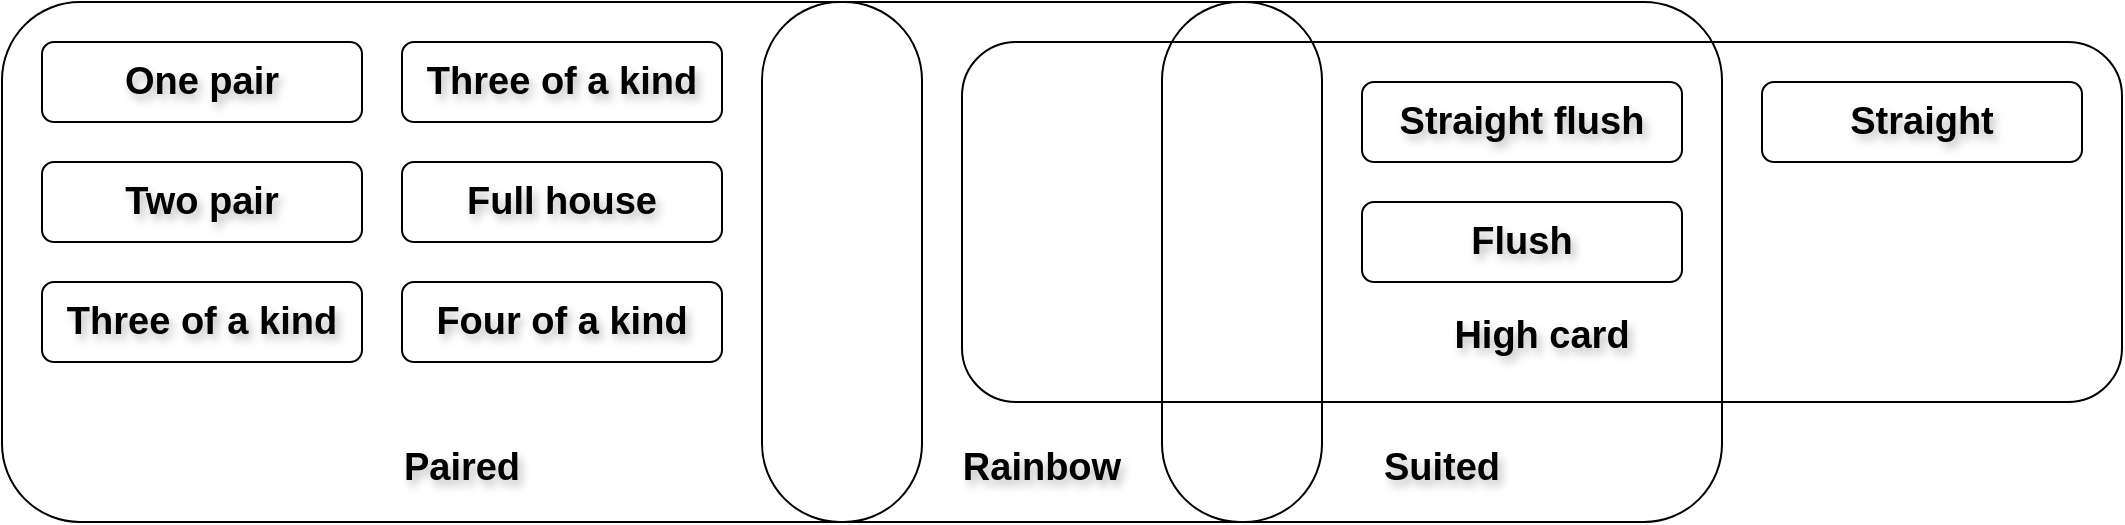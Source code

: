 <mxfile version="24.0.8" type="device">
  <diagram name="Page-1" id="xrwzOuVZZzLeXXRk-nAp">
    <mxGraphModel dx="1136" dy="616" grid="1" gridSize="10" guides="1" tooltips="1" connect="1" arrows="1" fold="1" page="1" pageScale="1" pageWidth="850" pageHeight="1100" math="0" shadow="0">
      <root>
        <mxCell id="0" />
        <mxCell id="1" parent="0" />
        <mxCell id="NPGGIsBCqjUQWWOEtnIC-9" value="&lt;div&gt;&lt;b&gt;&lt;font style=&quot;font-size: 19px;&quot;&gt;&lt;br&gt;&lt;/font&gt;&lt;/b&gt;&lt;/div&gt;&lt;b&gt;&lt;font style=&quot;font-size: 19px;&quot;&gt;&lt;div&gt;&lt;b&gt;&lt;font style=&quot;font-size: 19px;&quot;&gt;&lt;br&gt;&lt;/font&gt;&lt;/b&gt;&lt;/div&gt;&lt;div&gt;&lt;b&gt;&lt;font style=&quot;font-size: 19px;&quot;&gt;&lt;br&gt;&lt;/font&gt;&lt;/b&gt;&lt;/div&gt;&lt;div&gt;&lt;b&gt;&lt;font style=&quot;font-size: 19px;&quot;&gt;&lt;br&gt;&lt;/font&gt;&lt;/b&gt;&lt;/div&gt;&lt;div&gt;&lt;br&gt;&lt;/div&gt;&lt;div&gt;&lt;b style=&quot;background-color: initial; font-size: 12px;&quot;&gt;&lt;font style=&quot;font-size: 19px;&quot;&gt;High card&lt;/font&gt;&lt;/b&gt;&lt;br&gt;&lt;/div&gt;&lt;/font&gt;&lt;/b&gt;" style="rounded=1;whiteSpace=wrap;html=1;fillColor=none;textShadow=1;" vertex="1" parent="1">
          <mxGeometry x="580" y="80" width="580" height="180" as="geometry" />
        </mxCell>
        <mxCell id="NPGGIsBCqjUQWWOEtnIC-22" value="&lt;div&gt;&lt;font style=&quot;font-size: 19px;&quot;&gt;&lt;b&gt;&lt;br&gt;&lt;/b&gt;&lt;/font&gt;&lt;/div&gt;&lt;font style=&quot;font-size: 19px;&quot;&gt;&lt;b&gt;&lt;div&gt;&lt;font style=&quot;font-size: 19px;&quot;&gt;&lt;b&gt;&lt;br&gt;&lt;/b&gt;&lt;/font&gt;&lt;/div&gt;&lt;div&gt;&lt;font style=&quot;font-size: 19px;&quot;&gt;&lt;b&gt;&lt;br&gt;&lt;/b&gt;&lt;/font&gt;&lt;/div&gt;&lt;div&gt;&lt;font style=&quot;font-size: 19px;&quot;&gt;&lt;b&gt;&lt;br&gt;&lt;/b&gt;&lt;/font&gt;&lt;/div&gt;&lt;div&gt;&lt;font style=&quot;font-size: 19px;&quot;&gt;&lt;b&gt;&lt;br&gt;&lt;/b&gt;&lt;/font&gt;&lt;/div&gt;&lt;div&gt;&lt;font style=&quot;font-size: 19px;&quot;&gt;&lt;b&gt;&lt;br&gt;&lt;/b&gt;&lt;/font&gt;&lt;/div&gt;&lt;div&gt;&lt;br&gt;&lt;/div&gt;&lt;div&gt;&lt;br&gt;&lt;/div&gt;&lt;div&gt;&lt;font style=&quot;font-size: 19px;&quot;&gt;&lt;b&gt;&lt;br&gt;&lt;/b&gt;&lt;/font&gt;&lt;/div&gt;Paired&lt;/b&gt;&lt;/font&gt;" style="rounded=1;whiteSpace=wrap;html=1;fillColor=none;textShadow=1;" vertex="1" parent="1">
          <mxGeometry x="100" y="60" width="460" height="260" as="geometry" />
        </mxCell>
        <mxCell id="NPGGIsBCqjUQWWOEtnIC-11" value="&lt;div style=&quot;font-size: 19px;&quot;&gt;&lt;br&gt;&lt;/div&gt;&lt;div style=&quot;font-size: 19px;&quot;&gt;&lt;br&gt;&lt;/div&gt;&lt;div style=&quot;font-size: 19px;&quot;&gt;&lt;b&gt;&lt;div&gt;&lt;b&gt;&lt;br&gt;&lt;/b&gt;&lt;/div&gt;&lt;div&gt;&lt;b&gt;&lt;br&gt;&lt;/b&gt;&lt;/div&gt;&lt;div&gt;&lt;b&gt;&lt;br&gt;&lt;/b&gt;&lt;/div&gt;&lt;div&gt;&lt;b&gt;&lt;br&gt;&lt;/b&gt;&lt;/div&gt;&lt;div&gt;&lt;b&gt;&lt;br&gt;&lt;/b&gt;&lt;/div&gt;&lt;div&gt;&lt;br&gt;&lt;/div&gt;&lt;div&gt;&lt;br&gt;&lt;/div&gt;Suited&lt;/b&gt;&lt;br&gt;&lt;/div&gt;" style="rounded=1;whiteSpace=wrap;html=1;fillColor=none;textShadow=1;" vertex="1" parent="1">
          <mxGeometry x="680" y="60" width="280" height="260" as="geometry" />
        </mxCell>
        <mxCell id="NPGGIsBCqjUQWWOEtnIC-5" value="&lt;div&gt;&lt;font style=&quot;font-size: 19px;&quot;&gt;&lt;b&gt;&lt;br&gt;&lt;/b&gt;&lt;/font&gt;&lt;/div&gt;&lt;font style=&quot;font-size: 19px;&quot;&gt;&lt;b&gt;&lt;div&gt;&lt;font style=&quot;font-size: 19px;&quot;&gt;&lt;b&gt;&lt;br&gt;&lt;/b&gt;&lt;/font&gt;&lt;/div&gt;&lt;div&gt;&lt;font style=&quot;font-size: 19px;&quot;&gt;&lt;b&gt;&lt;br&gt;&lt;/b&gt;&lt;/font&gt;&lt;/div&gt;&lt;div&gt;&lt;font style=&quot;font-size: 19px;&quot;&gt;&lt;b&gt;&lt;br&gt;&lt;/b&gt;&lt;/font&gt;&lt;/div&gt;&lt;div&gt;&lt;font style=&quot;font-size: 19px;&quot;&gt;&lt;b&gt;&lt;br&gt;&lt;/b&gt;&lt;/font&gt;&lt;/div&gt;&lt;div&gt;&lt;font style=&quot;font-size: 19px;&quot;&gt;&lt;b&gt;&lt;br&gt;&lt;/b&gt;&lt;/font&gt;&lt;/div&gt;&lt;div&gt;&lt;br&gt;&lt;/div&gt;&lt;div&gt;&lt;br&gt;&lt;/div&gt;&lt;div&gt;&lt;font style=&quot;font-size: 19px;&quot;&gt;&lt;b&gt;&lt;br&gt;&lt;/b&gt;&lt;/font&gt;&lt;/div&gt;Rainbow&lt;/b&gt;&lt;/font&gt;" style="rounded=1;whiteSpace=wrap;html=1;fillColor=none;textShadow=1;" vertex="1" parent="1">
          <mxGeometry x="480" y="60" width="280" height="260" as="geometry" />
        </mxCell>
        <mxCell id="NPGGIsBCqjUQWWOEtnIC-7" value="&lt;b&gt;&lt;font style=&quot;font-size: 19px;&quot;&gt;Straight&lt;/font&gt;&lt;/b&gt;" style="rounded=1;whiteSpace=wrap;html=1;fillColor=none;strokeColor=default;textShadow=1;" vertex="1" parent="1">
          <mxGeometry x="980" y="100" width="160" height="40" as="geometry" />
        </mxCell>
        <mxCell id="NPGGIsBCqjUQWWOEtnIC-8" value="&lt;b&gt;&lt;font style=&quot;font-size: 19px;&quot;&gt;Straight flush&lt;/font&gt;&lt;/b&gt;" style="rounded=1;whiteSpace=wrap;html=1;fillColor=none;strokeColor=default;textShadow=1;" vertex="1" parent="1">
          <mxGeometry x="780" y="100" width="160" height="40" as="geometry" />
        </mxCell>
        <mxCell id="NPGGIsBCqjUQWWOEtnIC-13" value="&lt;b&gt;&lt;font style=&quot;font-size: 19px;&quot;&gt;One pair&lt;/font&gt;&lt;/b&gt;" style="rounded=1;whiteSpace=wrap;html=1;fillColor=none;textShadow=1;" vertex="1" parent="1">
          <mxGeometry x="120" y="80" width="160" height="40" as="geometry" />
        </mxCell>
        <mxCell id="NPGGIsBCqjUQWWOEtnIC-14" value="&lt;b&gt;&lt;font style=&quot;font-size: 19px;&quot;&gt;Two pair&lt;/font&gt;&lt;/b&gt;" style="rounded=1;whiteSpace=wrap;html=1;fillColor=none;textShadow=1;" vertex="1" parent="1">
          <mxGeometry x="120" y="140" width="160" height="40" as="geometry" />
        </mxCell>
        <mxCell id="NPGGIsBCqjUQWWOEtnIC-15" value="&lt;b&gt;&lt;font style=&quot;font-size: 19px;&quot;&gt;Three of a kind&lt;/font&gt;&lt;/b&gt;" style="rounded=1;whiteSpace=wrap;html=1;fillColor=none;textShadow=1;" vertex="1" parent="1">
          <mxGeometry x="120" y="200" width="160" height="40" as="geometry" />
        </mxCell>
        <mxCell id="NPGGIsBCqjUQWWOEtnIC-16" value="&lt;b&gt;&lt;font style=&quot;font-size: 19px;&quot;&gt;Three of a kind&lt;/font&gt;&lt;/b&gt;" style="rounded=1;whiteSpace=wrap;html=1;fillColor=none;textShadow=1;" vertex="1" parent="1">
          <mxGeometry x="300" y="80" width="160" height="40" as="geometry" />
        </mxCell>
        <mxCell id="NPGGIsBCqjUQWWOEtnIC-17" value="&lt;font style=&quot;font-size: 19px;&quot;&gt;&lt;b&gt;Flush&lt;/b&gt;&lt;/font&gt;" style="rounded=1;whiteSpace=wrap;html=1;fillColor=none;textShadow=1;" vertex="1" parent="1">
          <mxGeometry x="780" y="160" width="160" height="40" as="geometry" />
        </mxCell>
        <mxCell id="NPGGIsBCqjUQWWOEtnIC-18" value="&lt;b&gt;&lt;font style=&quot;font-size: 19px;&quot;&gt;Full house&lt;/font&gt;&lt;/b&gt;" style="rounded=1;whiteSpace=wrap;html=1;fillColor=none;textShadow=1;" vertex="1" parent="1">
          <mxGeometry x="300" y="140" width="160" height="40" as="geometry" />
        </mxCell>
        <mxCell id="NPGGIsBCqjUQWWOEtnIC-19" value="&lt;b&gt;&lt;font style=&quot;font-size: 19px;&quot;&gt;Four of a kind&lt;/font&gt;&lt;/b&gt;" style="rounded=1;whiteSpace=wrap;html=1;fillColor=none;textShadow=1;" vertex="1" parent="1">
          <mxGeometry x="300" y="200" width="160" height="40" as="geometry" />
        </mxCell>
      </root>
    </mxGraphModel>
  </diagram>
</mxfile>
